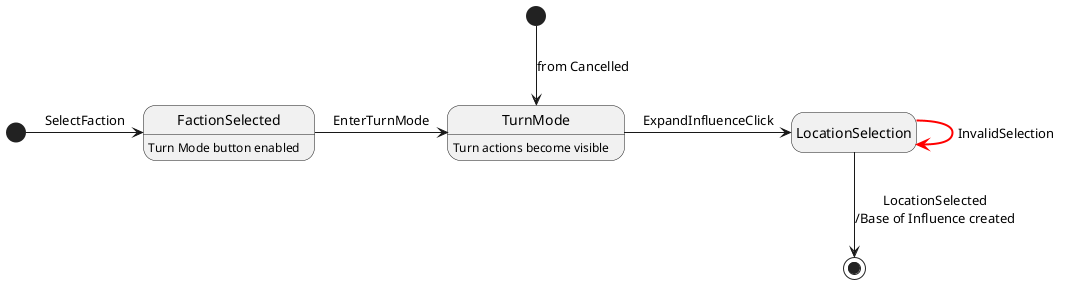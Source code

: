 @startuml Expand Influence Action States
hide empty description

state "FactionSelected" as FS : Turn Mode button enabled
state "TurnMode" as TM : Turn actions become visible
state cancelled <<start>>

[*] -> FS : SelectFaction
FS -> TM : EnterTurnMode
cancelled --> TM : from Cancelled
TM -> LocationSelection : ExpandInfluenceClick
LocationSelection -[#red,bold]-> LocationSelection : InvalidSelection
LocationSelection --> [*] : LocationSelected\n/Base of Influence created

@enduml